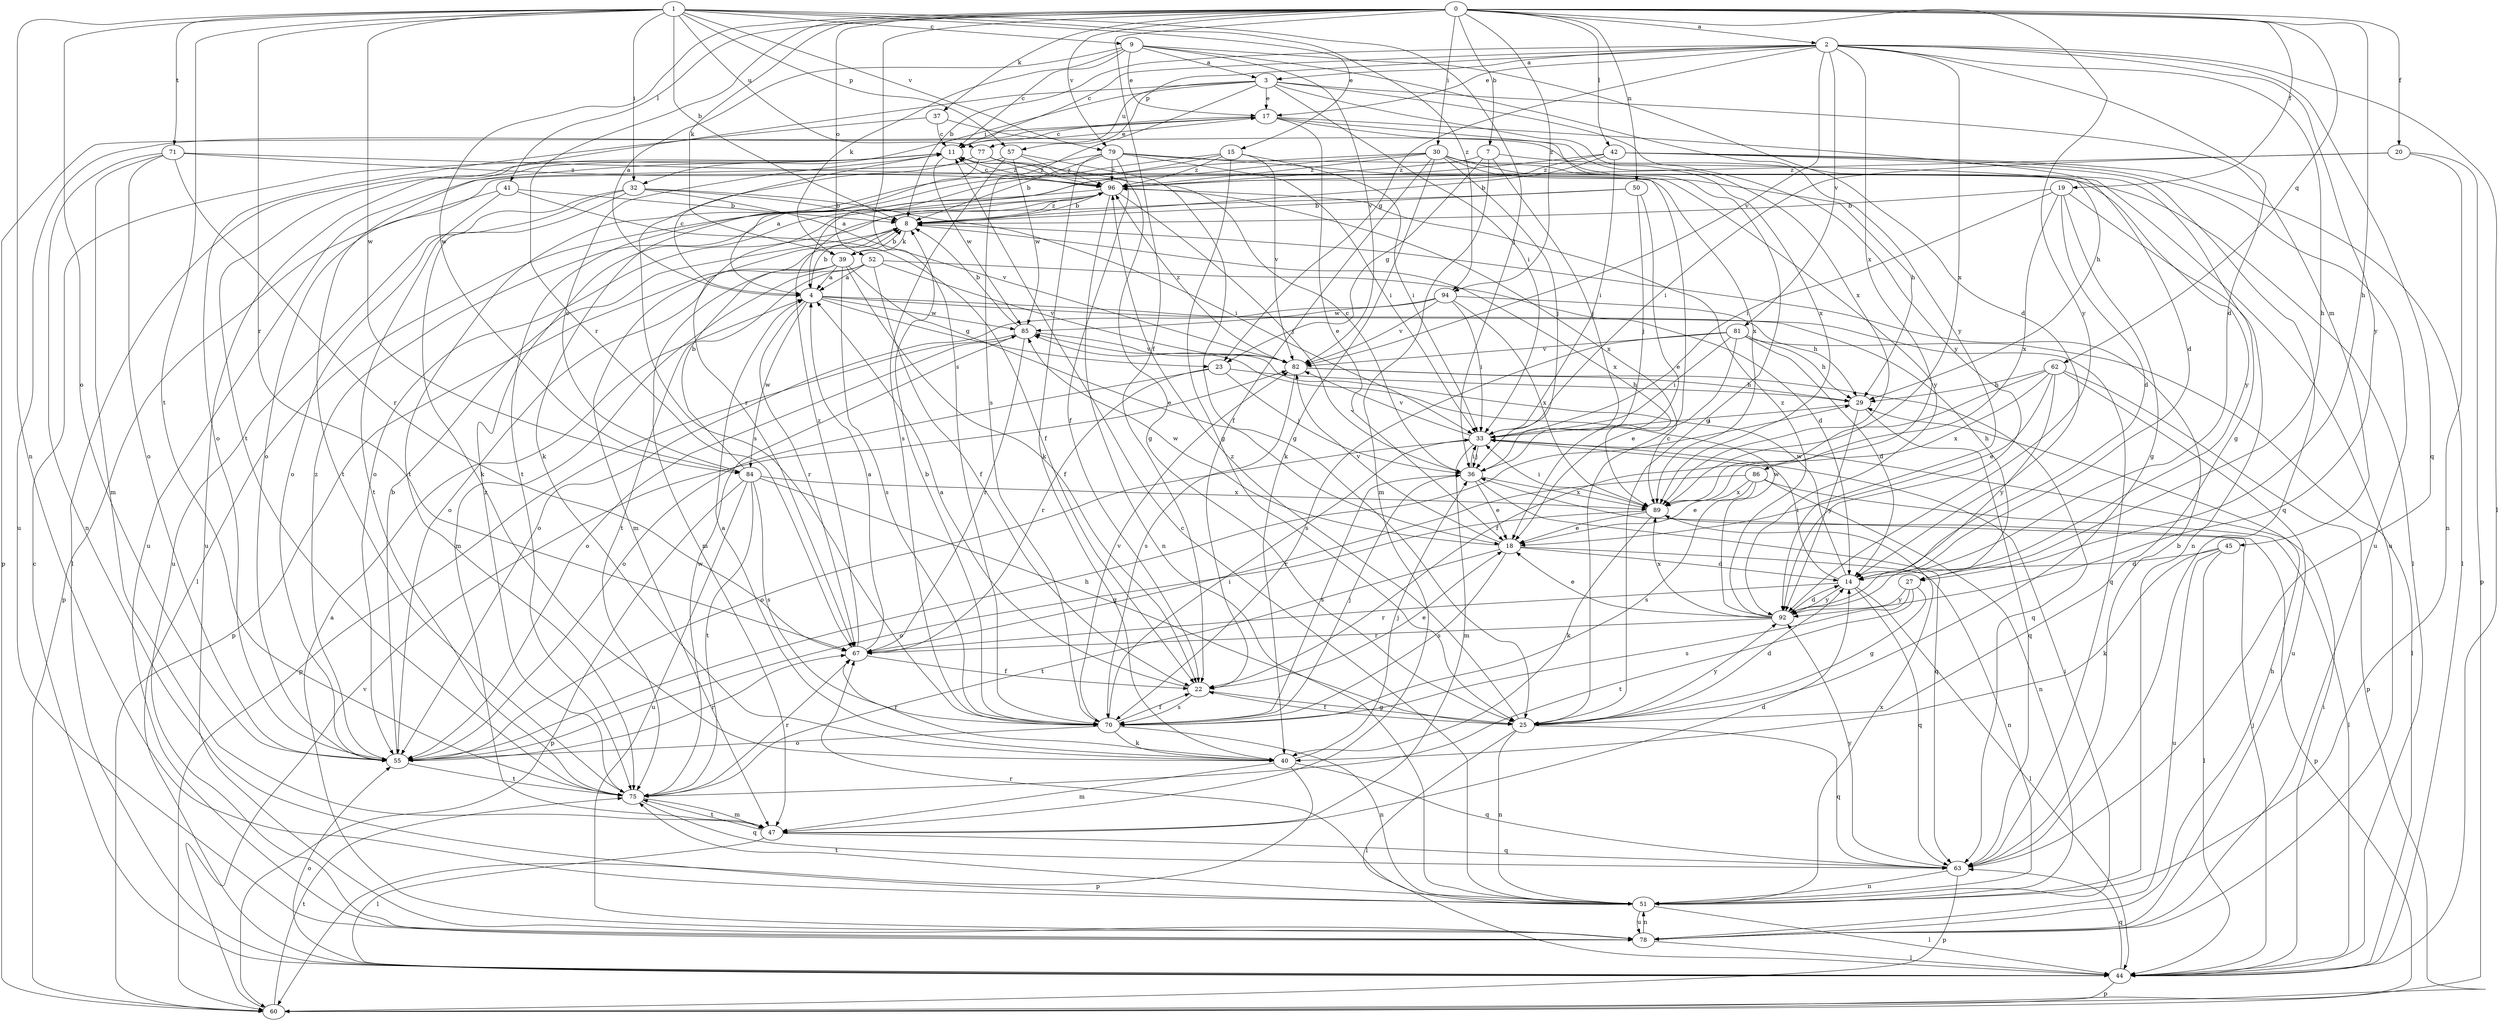 strict digraph  {
0;
1;
2;
3;
4;
7;
8;
9;
11;
14;
15;
17;
18;
19;
20;
22;
23;
25;
27;
29;
30;
32;
33;
36;
37;
39;
40;
41;
42;
44;
45;
47;
50;
51;
52;
55;
57;
60;
62;
63;
67;
70;
71;
75;
77;
78;
79;
81;
82;
84;
85;
86;
89;
92;
94;
96;
0 -> 2  [label=a];
0 -> 7  [label=b];
0 -> 19  [label=f];
0 -> 20  [label=f];
0 -> 22  [label=f];
0 -> 27  [label=h];
0 -> 30  [label=i];
0 -> 37  [label=k];
0 -> 39  [label=k];
0 -> 41  [label=l];
0 -> 42  [label=l];
0 -> 50  [label=n];
0 -> 52  [label=o];
0 -> 62  [label=q];
0 -> 67  [label=r];
0 -> 70  [label=s];
0 -> 79  [label=v];
0 -> 84  [label=w];
0 -> 92  [label=y];
0 -> 94  [label=z];
1 -> 8  [label=b];
1 -> 9  [label=c];
1 -> 15  [label=e];
1 -> 32  [label=i];
1 -> 36  [label=j];
1 -> 51  [label=n];
1 -> 55  [label=o];
1 -> 57  [label=p];
1 -> 67  [label=r];
1 -> 71  [label=t];
1 -> 75  [label=t];
1 -> 77  [label=u];
1 -> 79  [label=v];
1 -> 84  [label=w];
1 -> 94  [label=z];
2 -> 3  [label=a];
2 -> 8  [label=b];
2 -> 11  [label=c];
2 -> 14  [label=d];
2 -> 17  [label=e];
2 -> 23  [label=g];
2 -> 27  [label=h];
2 -> 44  [label=l];
2 -> 57  [label=p];
2 -> 63  [label=q];
2 -> 81  [label=v];
2 -> 82  [label=v];
2 -> 86  [label=x];
2 -> 89  [label=x];
2 -> 92  [label=y];
3 -> 17  [label=e];
3 -> 32  [label=i];
3 -> 33  [label=i];
3 -> 45  [label=m];
3 -> 70  [label=s];
3 -> 75  [label=t];
3 -> 77  [label=u];
3 -> 89  [label=x];
3 -> 92  [label=y];
4 -> 8  [label=b];
4 -> 11  [label=c];
4 -> 23  [label=g];
4 -> 27  [label=h];
4 -> 63  [label=q];
4 -> 67  [label=r];
4 -> 84  [label=w];
4 -> 85  [label=w];
7 -> 23  [label=g];
7 -> 25  [label=g];
7 -> 36  [label=j];
7 -> 47  [label=m];
7 -> 96  [label=z];
8 -> 39  [label=k];
8 -> 47  [label=m];
8 -> 89  [label=x];
8 -> 96  [label=z];
9 -> 3  [label=a];
9 -> 4  [label=a];
9 -> 11  [label=c];
9 -> 14  [label=d];
9 -> 17  [label=e];
9 -> 39  [label=k];
9 -> 82  [label=v];
9 -> 92  [label=y];
11 -> 17  [label=e];
11 -> 44  [label=l];
11 -> 75  [label=t];
11 -> 78  [label=u];
11 -> 85  [label=w];
11 -> 96  [label=z];
14 -> 33  [label=i];
14 -> 44  [label=l];
14 -> 63  [label=q];
14 -> 67  [label=r];
14 -> 85  [label=w];
14 -> 92  [label=y];
15 -> 4  [label=a];
15 -> 25  [label=g];
15 -> 33  [label=i];
15 -> 40  [label=k];
15 -> 82  [label=v];
15 -> 96  [label=z];
17 -> 11  [label=c];
17 -> 14  [label=d];
17 -> 18  [label=e];
17 -> 25  [label=g];
17 -> 60  [label=p];
17 -> 78  [label=u];
17 -> 89  [label=x];
18 -> 14  [label=d];
18 -> 51  [label=n];
18 -> 70  [label=s];
18 -> 75  [label=t];
18 -> 82  [label=v];
18 -> 85  [label=w];
19 -> 8  [label=b];
19 -> 14  [label=d];
19 -> 25  [label=g];
19 -> 33  [label=i];
19 -> 51  [label=n];
19 -> 89  [label=x];
20 -> 33  [label=i];
20 -> 51  [label=n];
20 -> 60  [label=p];
20 -> 96  [label=z];
22 -> 4  [label=a];
22 -> 18  [label=e];
22 -> 25  [label=g];
22 -> 70  [label=s];
23 -> 29  [label=h];
23 -> 36  [label=j];
23 -> 55  [label=o];
23 -> 67  [label=r];
25 -> 11  [label=c];
25 -> 14  [label=d];
25 -> 22  [label=f];
25 -> 44  [label=l];
25 -> 51  [label=n];
25 -> 63  [label=q];
25 -> 92  [label=y];
25 -> 96  [label=z];
27 -> 25  [label=g];
27 -> 70  [label=s];
27 -> 75  [label=t];
27 -> 92  [label=y];
29 -> 33  [label=i];
29 -> 63  [label=q];
29 -> 92  [label=y];
30 -> 22  [label=f];
30 -> 29  [label=h];
30 -> 36  [label=j];
30 -> 40  [label=k];
30 -> 67  [label=r];
30 -> 75  [label=t];
30 -> 78  [label=u];
30 -> 92  [label=y];
30 -> 96  [label=z];
32 -> 8  [label=b];
32 -> 33  [label=i];
32 -> 40  [label=k];
32 -> 55  [label=o];
32 -> 78  [label=u];
32 -> 82  [label=v];
33 -> 36  [label=j];
33 -> 47  [label=m];
33 -> 55  [label=o];
33 -> 82  [label=v];
36 -> 11  [label=c];
36 -> 18  [label=e];
36 -> 33  [label=i];
36 -> 63  [label=q];
36 -> 70  [label=s];
36 -> 89  [label=x];
37 -> 11  [label=c];
37 -> 29  [label=h];
37 -> 55  [label=o];
39 -> 4  [label=a];
39 -> 8  [label=b];
39 -> 18  [label=e];
39 -> 22  [label=f];
39 -> 47  [label=m];
39 -> 55  [label=o];
39 -> 60  [label=p];
39 -> 70  [label=s];
40 -> 4  [label=a];
40 -> 36  [label=j];
40 -> 47  [label=m];
40 -> 60  [label=p];
40 -> 63  [label=q];
40 -> 67  [label=r];
41 -> 8  [label=b];
41 -> 22  [label=f];
41 -> 60  [label=p];
41 -> 75  [label=t];
42 -> 8  [label=b];
42 -> 33  [label=i];
42 -> 44  [label=l];
42 -> 63  [label=q];
42 -> 75  [label=t];
42 -> 78  [label=u];
42 -> 96  [label=z];
44 -> 11  [label=c];
44 -> 33  [label=i];
44 -> 36  [label=j];
44 -> 55  [label=o];
44 -> 60  [label=p];
44 -> 63  [label=q];
45 -> 14  [label=d];
45 -> 40  [label=k];
45 -> 44  [label=l];
45 -> 78  [label=u];
47 -> 14  [label=d];
47 -> 44  [label=l];
47 -> 63  [label=q];
47 -> 75  [label=t];
50 -> 8  [label=b];
50 -> 18  [label=e];
50 -> 36  [label=j];
50 -> 55  [label=o];
51 -> 11  [label=c];
51 -> 33  [label=i];
51 -> 44  [label=l];
51 -> 67  [label=r];
51 -> 75  [label=t];
51 -> 78  [label=u];
51 -> 89  [label=x];
52 -> 4  [label=a];
52 -> 14  [label=d];
52 -> 22  [label=f];
52 -> 47  [label=m];
52 -> 75  [label=t];
52 -> 82  [label=v];
55 -> 8  [label=b];
55 -> 29  [label=h];
55 -> 67  [label=r];
55 -> 75  [label=t];
55 -> 96  [label=z];
57 -> 25  [label=g];
57 -> 70  [label=s];
57 -> 78  [label=u];
57 -> 85  [label=w];
57 -> 96  [label=z];
60 -> 75  [label=t];
60 -> 82  [label=v];
62 -> 18  [label=e];
62 -> 22  [label=f];
62 -> 29  [label=h];
62 -> 60  [label=p];
62 -> 78  [label=u];
62 -> 89  [label=x];
62 -> 92  [label=y];
63 -> 8  [label=b];
63 -> 51  [label=n];
63 -> 60  [label=p];
63 -> 92  [label=y];
67 -> 4  [label=a];
67 -> 22  [label=f];
67 -> 96  [label=z];
70 -> 8  [label=b];
70 -> 22  [label=f];
70 -> 33  [label=i];
70 -> 36  [label=j];
70 -> 40  [label=k];
70 -> 51  [label=n];
70 -> 55  [label=o];
70 -> 82  [label=v];
71 -> 47  [label=m];
71 -> 51  [label=n];
71 -> 55  [label=o];
71 -> 67  [label=r];
71 -> 89  [label=x];
71 -> 96  [label=z];
75 -> 47  [label=m];
75 -> 63  [label=q];
75 -> 67  [label=r];
75 -> 85  [label=w];
75 -> 96  [label=z];
77 -> 4  [label=a];
77 -> 25  [label=g];
77 -> 70  [label=s];
77 -> 96  [label=z];
78 -> 4  [label=a];
78 -> 29  [label=h];
78 -> 44  [label=l];
78 -> 51  [label=n];
79 -> 8  [label=b];
79 -> 22  [label=f];
79 -> 33  [label=i];
79 -> 40  [label=k];
79 -> 44  [label=l];
79 -> 55  [label=o];
79 -> 92  [label=y];
79 -> 96  [label=z];
81 -> 14  [label=d];
81 -> 18  [label=e];
81 -> 29  [label=h];
81 -> 33  [label=i];
81 -> 44  [label=l];
81 -> 70  [label=s];
81 -> 82  [label=v];
82 -> 29  [label=h];
82 -> 63  [label=q];
82 -> 70  [label=s];
82 -> 96  [label=z];
84 -> 8  [label=b];
84 -> 11  [label=c];
84 -> 25  [label=g];
84 -> 60  [label=p];
84 -> 70  [label=s];
84 -> 75  [label=t];
84 -> 78  [label=u];
84 -> 89  [label=x];
85 -> 8  [label=b];
85 -> 55  [label=o];
85 -> 60  [label=p];
85 -> 67  [label=r];
85 -> 82  [label=v];
86 -> 18  [label=e];
86 -> 44  [label=l];
86 -> 51  [label=n];
86 -> 67  [label=r];
86 -> 70  [label=s];
86 -> 89  [label=x];
89 -> 18  [label=e];
89 -> 33  [label=i];
89 -> 40  [label=k];
89 -> 55  [label=o];
89 -> 60  [label=p];
92 -> 14  [label=d];
92 -> 18  [label=e];
92 -> 67  [label=r];
92 -> 85  [label=w];
92 -> 89  [label=x];
92 -> 96  [label=z];
94 -> 29  [label=h];
94 -> 33  [label=i];
94 -> 55  [label=o];
94 -> 82  [label=v];
94 -> 85  [label=w];
94 -> 89  [label=x];
96 -> 8  [label=b];
96 -> 11  [label=c];
96 -> 36  [label=j];
96 -> 44  [label=l];
96 -> 51  [label=n];
96 -> 89  [label=x];
}
